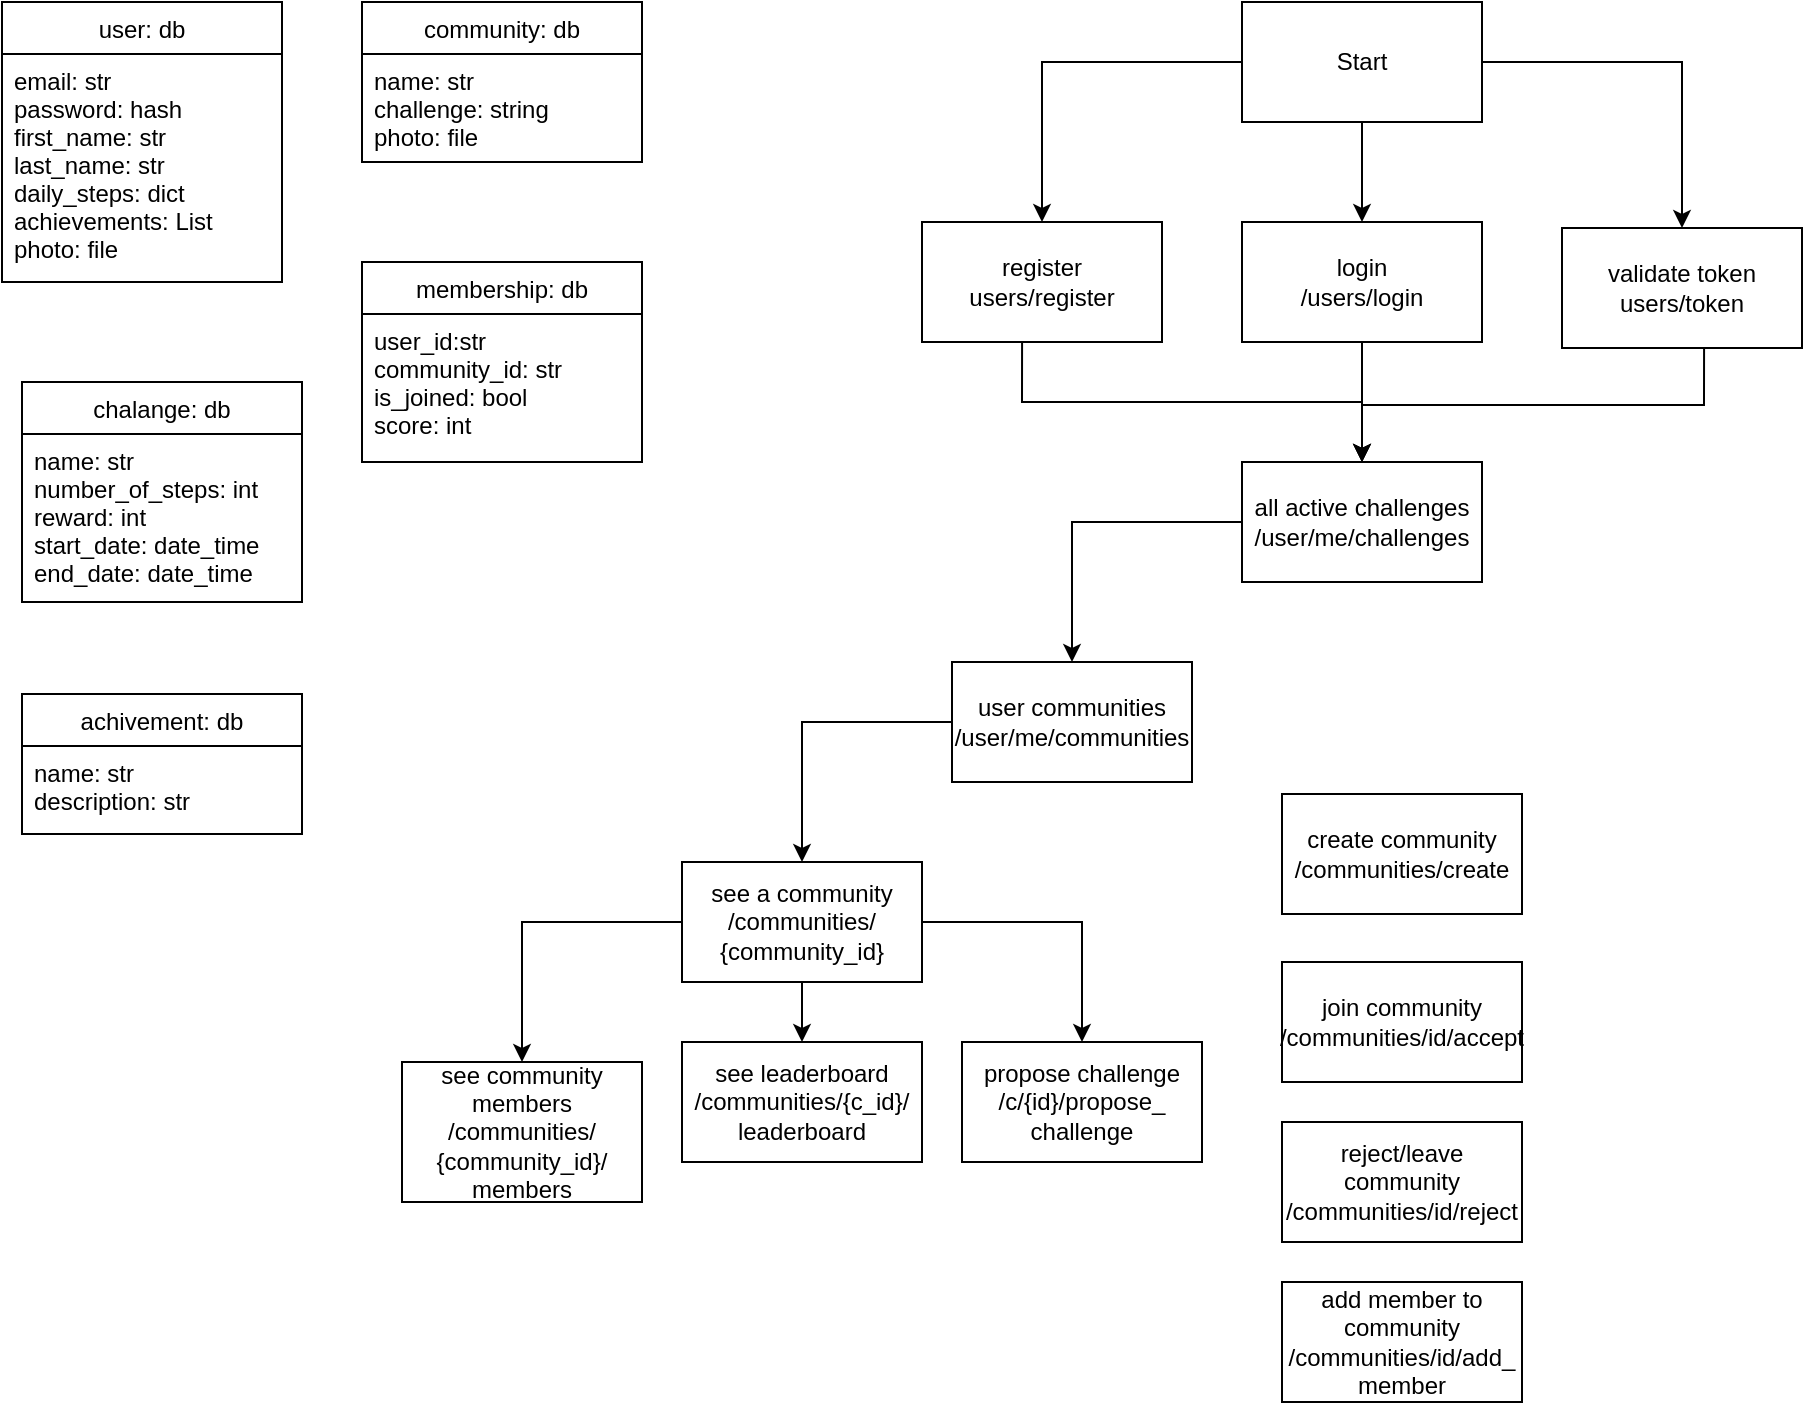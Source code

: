 <mxfile version="13.10.0" type="github">
  <diagram id="CE0fjsKFniwbX-WwhrP7" name="Page-1">
    <mxGraphModel dx="1535" dy="762" grid="1" gridSize="10" guides="1" tooltips="1" connect="1" arrows="1" fold="1" page="1" pageScale="1" pageWidth="1169" pageHeight="827" math="0" shadow="0">
      <root>
        <mxCell id="0" />
        <mxCell id="1" parent="0" />
        <mxCell id="0hAFBkoV9jaoluaaZlGL-1" value="user: db" style="swimlane;fontStyle=0;childLayout=stackLayout;horizontal=1;startSize=26;fillColor=none;horizontalStack=0;resizeParent=1;resizeParentMax=0;resizeLast=0;collapsible=1;marginBottom=0;" parent="1" vertex="1">
          <mxGeometry x="50" y="40" width="140" height="140" as="geometry" />
        </mxCell>
        <mxCell id="0hAFBkoV9jaoluaaZlGL-2" value="email: str&#xa;password: hash&#xa;first_name: str&#xa;last_name: str&#xa;daily_steps: dict&#xa;achievements: List&#xa;photo: file" style="text;strokeColor=none;fillColor=none;align=left;verticalAlign=top;spacingLeft=4;spacingRight=4;overflow=hidden;rotatable=0;points=[[0,0.5],[1,0.5]];portConstraint=eastwest;" parent="0hAFBkoV9jaoluaaZlGL-1" vertex="1">
          <mxGeometry y="26" width="140" height="114" as="geometry" />
        </mxCell>
        <mxCell id="0hAFBkoV9jaoluaaZlGL-10" value="membership: db" style="swimlane;fontStyle=0;childLayout=stackLayout;horizontal=1;startSize=26;fillColor=none;horizontalStack=0;resizeParent=1;resizeParentMax=0;resizeLast=0;collapsible=1;marginBottom=0;" parent="1" vertex="1">
          <mxGeometry x="230" y="170" width="140" height="100" as="geometry" />
        </mxCell>
        <mxCell id="0hAFBkoV9jaoluaaZlGL-11" value="user_id:str&#xa;community_id: str&#xa;is_joined: bool&#xa;score: int" style="text;strokeColor=none;fillColor=none;align=left;verticalAlign=top;spacingLeft=4;spacingRight=4;overflow=hidden;rotatable=0;points=[[0,0.5],[1,0.5]];portConstraint=eastwest;" parent="0hAFBkoV9jaoluaaZlGL-10" vertex="1">
          <mxGeometry y="26" width="140" height="74" as="geometry" />
        </mxCell>
        <mxCell id="0hAFBkoV9jaoluaaZlGL-5" value="community: db" style="swimlane;fontStyle=0;childLayout=stackLayout;horizontal=1;startSize=26;fillColor=none;horizontalStack=0;resizeParent=1;resizeParentMax=0;resizeLast=0;collapsible=1;marginBottom=0;" parent="1" vertex="1">
          <mxGeometry x="230" y="40" width="140" height="80" as="geometry" />
        </mxCell>
        <mxCell id="0hAFBkoV9jaoluaaZlGL-6" value="name: str&#xa;challenge: string&#xa;photo: file" style="text;strokeColor=none;fillColor=none;align=left;verticalAlign=top;spacingLeft=4;spacingRight=4;overflow=hidden;rotatable=0;points=[[0,0.5],[1,0.5]];portConstraint=eastwest;" parent="0hAFBkoV9jaoluaaZlGL-5" vertex="1">
          <mxGeometry y="26" width="140" height="54" as="geometry" />
        </mxCell>
        <mxCell id="LGmJAGL05ej20YnwsvgD-1" value="chalange: db" style="swimlane;fontStyle=0;childLayout=stackLayout;horizontal=1;startSize=26;fillColor=none;horizontalStack=0;resizeParent=1;resizeParentMax=0;resizeLast=0;collapsible=1;marginBottom=0;" parent="1" vertex="1">
          <mxGeometry x="60" y="230" width="140" height="110" as="geometry" />
        </mxCell>
        <mxCell id="LGmJAGL05ej20YnwsvgD-2" value="name: str&#xa;number_of_steps: int&#xa;reward: int&#xa;start_date: date_time&#xa;end_date: date_time&#xa;" style="text;strokeColor=none;fillColor=none;align=left;verticalAlign=top;spacingLeft=4;spacingRight=4;overflow=hidden;rotatable=0;points=[[0,0.5],[1,0.5]];portConstraint=eastwest;" parent="LGmJAGL05ej20YnwsvgD-1" vertex="1">
          <mxGeometry y="26" width="140" height="84" as="geometry" />
        </mxCell>
        <mxCell id="u_1aO_M8Ka4acSWOvHfB-5" value="" style="edgeStyle=orthogonalEdgeStyle;rounded=0;orthogonalLoop=1;jettySize=auto;html=1;" parent="1" source="u_1aO_M8Ka4acSWOvHfB-1" target="u_1aO_M8Ka4acSWOvHfB-2" edge="1">
          <mxGeometry relative="1" as="geometry" />
        </mxCell>
        <mxCell id="u_1aO_M8Ka4acSWOvHfB-6" value="" style="edgeStyle=orthogonalEdgeStyle;rounded=0;orthogonalLoop=1;jettySize=auto;html=1;entryX=0.5;entryY=0;entryDx=0;entryDy=0;" parent="1" source="u_1aO_M8Ka4acSWOvHfB-1" target="u_1aO_M8Ka4acSWOvHfB-4" edge="1">
          <mxGeometry relative="1" as="geometry" />
        </mxCell>
        <mxCell id="u_1aO_M8Ka4acSWOvHfB-7" value="" style="edgeStyle=orthogonalEdgeStyle;rounded=0;orthogonalLoop=1;jettySize=auto;html=1;" parent="1" source="u_1aO_M8Ka4acSWOvHfB-1" target="u_1aO_M8Ka4acSWOvHfB-3" edge="1">
          <mxGeometry relative="1" as="geometry" />
        </mxCell>
        <mxCell id="u_1aO_M8Ka4acSWOvHfB-1" value="Start" style="rounded=0;whiteSpace=wrap;html=1;" parent="1" vertex="1">
          <mxGeometry x="670" y="40" width="120" height="60" as="geometry" />
        </mxCell>
        <mxCell id="u_1aO_M8Ka4acSWOvHfB-2" value="register&lt;br&gt;users/register" style="rounded=0;whiteSpace=wrap;html=1;" parent="1" vertex="1">
          <mxGeometry x="510" y="150" width="120" height="60" as="geometry" />
        </mxCell>
        <mxCell id="u_1aO_M8Ka4acSWOvHfB-10" value="" style="edgeStyle=orthogonalEdgeStyle;rounded=0;orthogonalLoop=1;jettySize=auto;html=1;exitX=0.417;exitY=1;exitDx=0;exitDy=0;exitPerimeter=0;" parent="1" source="u_1aO_M8Ka4acSWOvHfB-2" target="u_1aO_M8Ka4acSWOvHfB-8" edge="1">
          <mxGeometry relative="1" as="geometry" />
        </mxCell>
        <mxCell id="u_1aO_M8Ka4acSWOvHfB-11" value="" style="edgeStyle=orthogonalEdgeStyle;rounded=0;orthogonalLoop=1;jettySize=auto;html=1;exitX=0.592;exitY=1;exitDx=0;exitDy=0;exitPerimeter=0;" parent="1" source="u_1aO_M8Ka4acSWOvHfB-4" target="u_1aO_M8Ka4acSWOvHfB-8" edge="1">
          <mxGeometry relative="1" as="geometry" />
        </mxCell>
        <mxCell id="u_1aO_M8Ka4acSWOvHfB-12" value="" style="edgeStyle=orthogonalEdgeStyle;rounded=0;orthogonalLoop=1;jettySize=auto;html=1;" parent="1" source="u_1aO_M8Ka4acSWOvHfB-3" target="u_1aO_M8Ka4acSWOvHfB-8" edge="1">
          <mxGeometry relative="1" as="geometry" />
        </mxCell>
        <mxCell id="u_1aO_M8Ka4acSWOvHfB-3" value="login&lt;br&gt;/users/login" style="rounded=0;whiteSpace=wrap;html=1;" parent="1" vertex="1">
          <mxGeometry x="670" y="150" width="120" height="60" as="geometry" />
        </mxCell>
        <mxCell id="u_1aO_M8Ka4acSWOvHfB-4" value="validate token&lt;br&gt;users/token" style="rounded=0;whiteSpace=wrap;html=1;" parent="1" vertex="1">
          <mxGeometry x="830" y="153" width="120" height="60" as="geometry" />
        </mxCell>
        <mxCell id="u_1aO_M8Ka4acSWOvHfB-14" value="" style="edgeStyle=orthogonalEdgeStyle;rounded=0;orthogonalLoop=1;jettySize=auto;html=1;" parent="1" source="u_1aO_M8Ka4acSWOvHfB-8" target="u_1aO_M8Ka4acSWOvHfB-13" edge="1">
          <mxGeometry relative="1" as="geometry" />
        </mxCell>
        <mxCell id="u_1aO_M8Ka4acSWOvHfB-8" value="all active challenges&lt;br&gt;/user/me/challenges" style="rounded=0;whiteSpace=wrap;html=1;" parent="1" vertex="1">
          <mxGeometry x="670" y="270" width="120" height="60" as="geometry" />
        </mxCell>
        <mxCell id="u_1aO_M8Ka4acSWOvHfB-16" value="" style="edgeStyle=orthogonalEdgeStyle;rounded=0;orthogonalLoop=1;jettySize=auto;html=1;" parent="1" source="u_1aO_M8Ka4acSWOvHfB-13" target="u_1aO_M8Ka4acSWOvHfB-15" edge="1">
          <mxGeometry relative="1" as="geometry" />
        </mxCell>
        <mxCell id="u_1aO_M8Ka4acSWOvHfB-13" value="user communities&lt;br&gt;/user/me/communities" style="rounded=0;whiteSpace=wrap;html=1;" parent="1" vertex="1">
          <mxGeometry x="525" y="370" width="120" height="60" as="geometry" />
        </mxCell>
        <mxCell id="u_1aO_M8Ka4acSWOvHfB-21" value="" style="edgeStyle=orthogonalEdgeStyle;rounded=0;orthogonalLoop=1;jettySize=auto;html=1;" parent="1" source="u_1aO_M8Ka4acSWOvHfB-15" target="u_1aO_M8Ka4acSWOvHfB-17" edge="1">
          <mxGeometry relative="1" as="geometry" />
        </mxCell>
        <mxCell id="u_1aO_M8Ka4acSWOvHfB-22" value="" style="edgeStyle=orthogonalEdgeStyle;rounded=0;orthogonalLoop=1;jettySize=auto;html=1;" parent="1" source="u_1aO_M8Ka4acSWOvHfB-15" target="u_1aO_M8Ka4acSWOvHfB-23" edge="1">
          <mxGeometry relative="1" as="geometry" />
        </mxCell>
        <mxCell id="u_1aO_M8Ka4acSWOvHfB-24" value="" style="edgeStyle=orthogonalEdgeStyle;rounded=0;orthogonalLoop=1;jettySize=auto;html=1;" parent="1" source="u_1aO_M8Ka4acSWOvHfB-15" target="u_1aO_M8Ka4acSWOvHfB-19" edge="1">
          <mxGeometry relative="1" as="geometry" />
        </mxCell>
        <mxCell id="u_1aO_M8Ka4acSWOvHfB-15" value="see a community&lt;br&gt;/communities/&lt;br&gt;{community_id}" style="rounded=0;whiteSpace=wrap;html=1;" parent="1" vertex="1">
          <mxGeometry x="390" y="470" width="120" height="60" as="geometry" />
        </mxCell>
        <mxCell id="u_1aO_M8Ka4acSWOvHfB-17" value="see community members&lt;br&gt;/communities/&lt;br&gt;{community_id}/&lt;br&gt;members" style="rounded=0;whiteSpace=wrap;html=1;" parent="1" vertex="1">
          <mxGeometry x="250" y="570" width="120" height="70" as="geometry" />
        </mxCell>
        <mxCell id="u_1aO_M8Ka4acSWOvHfB-19" value="see&amp;nbsp;leaderboard&lt;br&gt;/communities/{c_id}/&lt;br&gt;leaderboard" style="rounded=0;whiteSpace=wrap;html=1;" parent="1" vertex="1">
          <mxGeometry x="390" y="560" width="120" height="60" as="geometry" />
        </mxCell>
        <mxCell id="u_1aO_M8Ka4acSWOvHfB-23" value="propose challenge&lt;br&gt;/c/{id}/propose_&lt;br&gt;challenge" style="rounded=0;whiteSpace=wrap;html=1;" parent="1" vertex="1">
          <mxGeometry x="530" y="560" width="120" height="60" as="geometry" />
        </mxCell>
        <mxCell id="u_1aO_M8Ka4acSWOvHfB-25" value="create community&lt;br&gt;/communities/create" style="rounded=0;whiteSpace=wrap;html=1;" parent="1" vertex="1">
          <mxGeometry x="690" y="436" width="120" height="60" as="geometry" />
        </mxCell>
        <mxCell id="u_1aO_M8Ka4acSWOvHfB-26" value="join community&lt;br&gt;/communities/id/accept" style="rounded=0;whiteSpace=wrap;html=1;" parent="1" vertex="1">
          <mxGeometry x="690" y="520" width="120" height="60" as="geometry" />
        </mxCell>
        <mxCell id="u_1aO_M8Ka4acSWOvHfB-27" value="reject/leave community&lt;br&gt;/communities/id/reject" style="rounded=0;whiteSpace=wrap;html=1;" parent="1" vertex="1">
          <mxGeometry x="690" y="600" width="120" height="60" as="geometry" />
        </mxCell>
        <mxCell id="u_1aO_M8Ka4acSWOvHfB-28" value="add member to community&lt;br&gt;/communities/id/add_&lt;br&gt;member" style="rounded=0;whiteSpace=wrap;html=1;" parent="1" vertex="1">
          <mxGeometry x="690" y="680" width="120" height="60" as="geometry" />
        </mxCell>
        <mxCell id="51xgPb7xSy7C0_61lGQj-1" value="achivement: db" style="swimlane;fontStyle=0;childLayout=stackLayout;horizontal=1;startSize=26;fillColor=none;horizontalStack=0;resizeParent=1;resizeParentMax=0;resizeLast=0;collapsible=1;marginBottom=0;" vertex="1" parent="1">
          <mxGeometry x="60" y="386" width="140" height="70" as="geometry" />
        </mxCell>
        <mxCell id="51xgPb7xSy7C0_61lGQj-2" value="name: str&#xa;description: str&#xa;" style="text;strokeColor=none;fillColor=none;align=left;verticalAlign=top;spacingLeft=4;spacingRight=4;overflow=hidden;rotatable=0;points=[[0,0.5],[1,0.5]];portConstraint=eastwest;" vertex="1" parent="51xgPb7xSy7C0_61lGQj-1">
          <mxGeometry y="26" width="140" height="44" as="geometry" />
        </mxCell>
      </root>
    </mxGraphModel>
  </diagram>
</mxfile>
